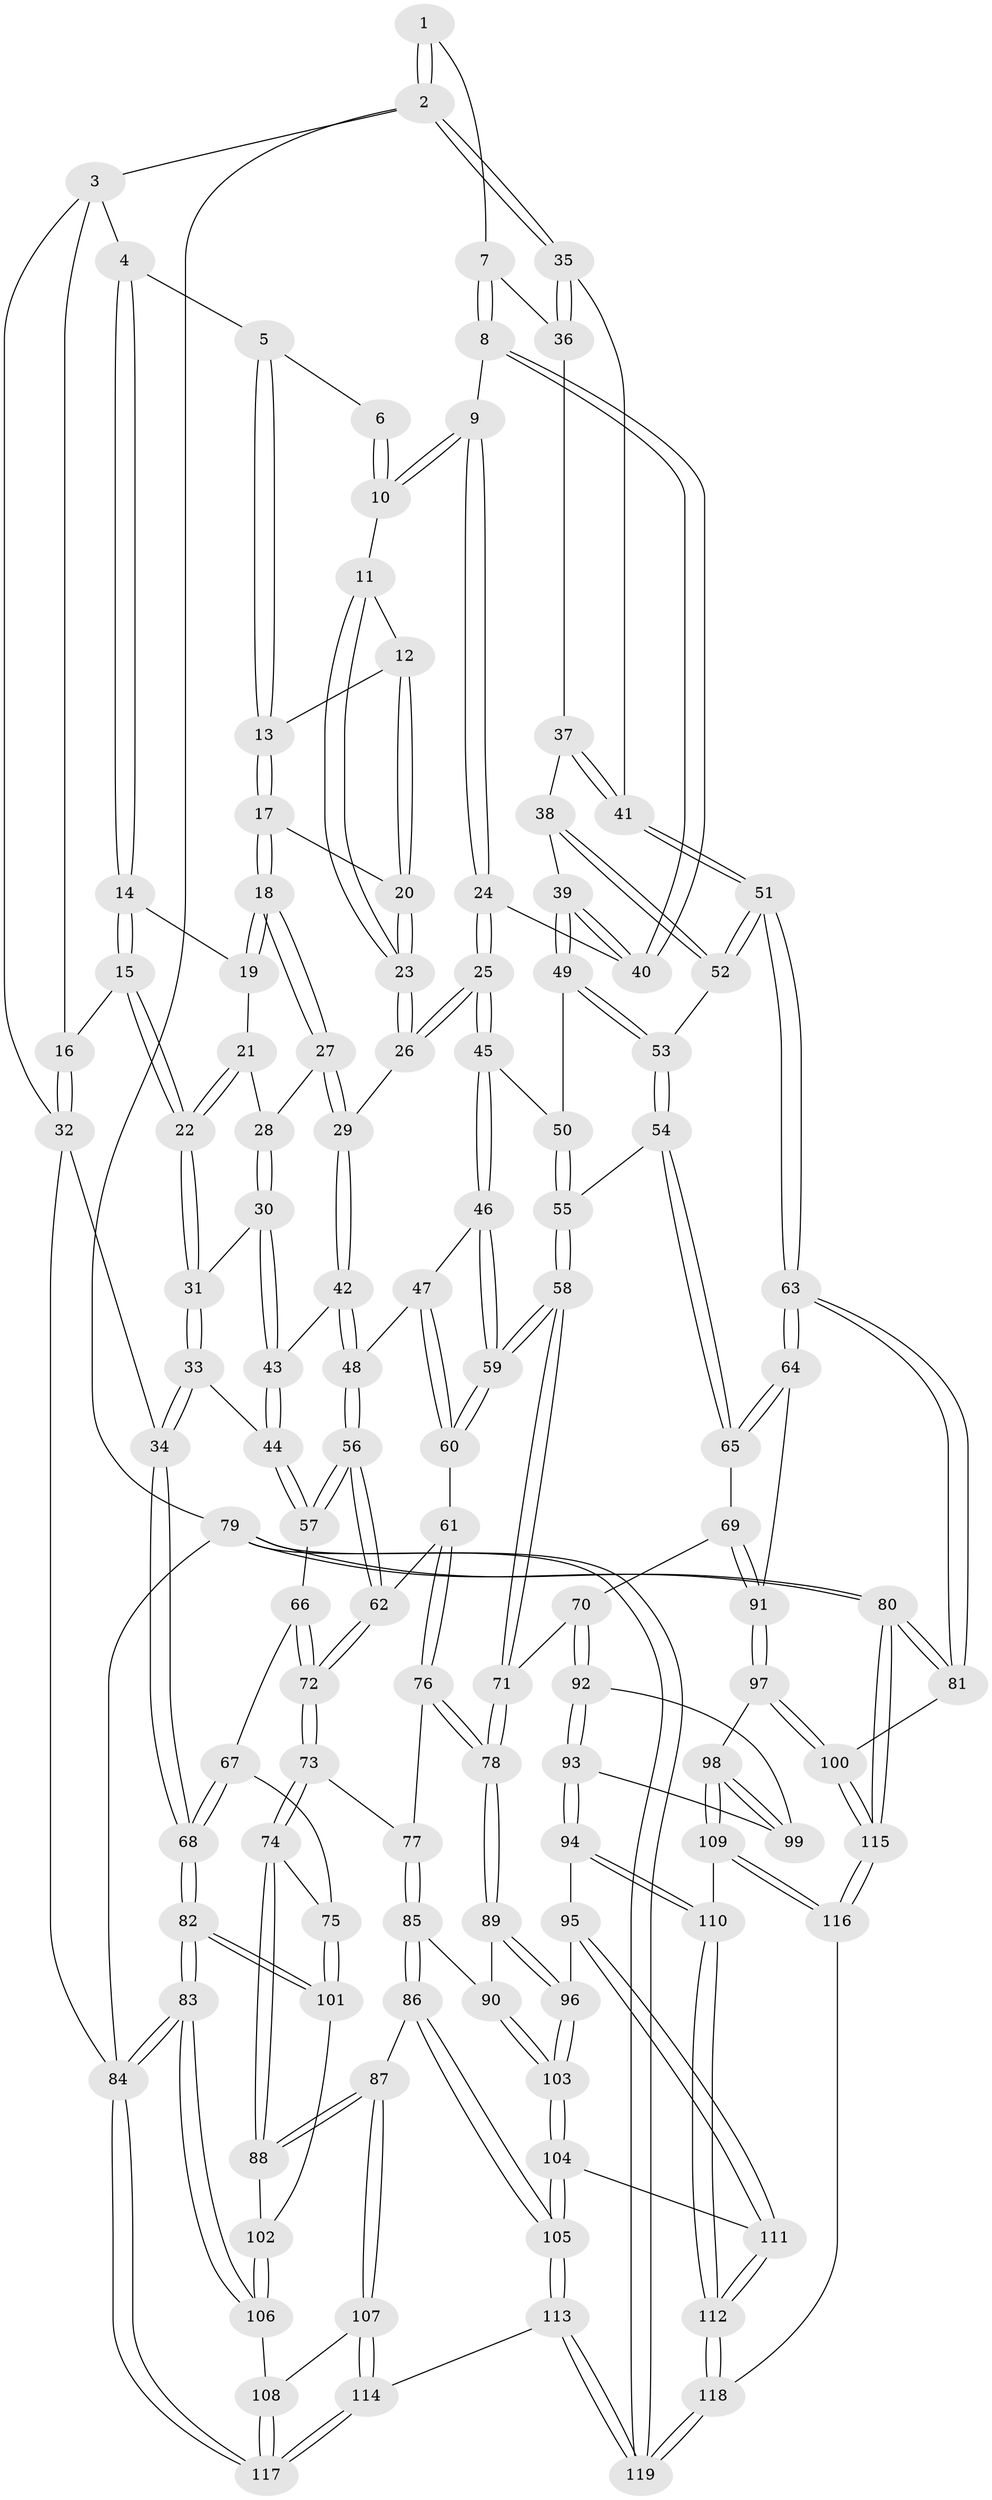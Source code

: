 // Generated by graph-tools (version 1.1) at 2025/03/03/09/25 03:03:19]
// undirected, 119 vertices, 294 edges
graph export_dot {
graph [start="1"]
  node [color=gray90,style=filled];
  1 [pos="+0.9696600649502579+0"];
  2 [pos="+1+0"];
  3 [pos="+0.0016824775973723499+0"];
  4 [pos="+0.3321985510467678+0"];
  5 [pos="+0.6582172321720491+0"];
  6 [pos="+0.7126978918297541+0"];
  7 [pos="+0.8951409512313923+0.16037518622842498"];
  8 [pos="+0.890469453718416+0.16149427933158167"];
  9 [pos="+0.8116100090695061+0.13389003126569785"];
  10 [pos="+0.7907852811771986+0.11199001252292272"];
  11 [pos="+0.7174927867950108+0.12450853432889204"];
  12 [pos="+0.6206707915078864+0.0902154483893357"];
  13 [pos="+0.608216897919348+0.06546550213324133"];
  14 [pos="+0.33304014736584364+0"];
  15 [pos="+0.16225552692008682+0.1467842183739174"];
  16 [pos="+0.09509074919329516+0.13736792148286678"];
  17 [pos="+0.4909068924614526+0.11353144551465084"];
  18 [pos="+0.42825190127715035+0.12588597613376482"];
  19 [pos="+0.37134290805617187+0"];
  20 [pos="+0.6123659235961655+0.17520783757125757"];
  21 [pos="+0.24877064232021512+0.17335576882248102"];
  22 [pos="+0.16685746674053928+0.1523522329153585"];
  23 [pos="+0.6225796903825271+0.23644151792671952"];
  24 [pos="+0.6695776537557568+0.311084005648298"];
  25 [pos="+0.6659553399302997+0.31451128482106133"];
  26 [pos="+0.6180090458451284+0.2749553600687685"];
  27 [pos="+0.4208760128443894+0.23012154276293337"];
  28 [pos="+0.2570016471812289+0.18027340251202673"];
  29 [pos="+0.42949942199335+0.26498339848865726"];
  30 [pos="+0.2403479735844704+0.3077018549012481"];
  31 [pos="+0.16982227455070908+0.19742857582188847"];
  32 [pos="+0+0.2902105889065202"];
  33 [pos="+0.0692493157811741+0.39475511162303034"];
  34 [pos="+0+0.41798151752028256"];
  35 [pos="+1+0.12598509688306989"];
  36 [pos="+0.9469737245961882+0.16776337585829842"];
  37 [pos="+0.9562345625084577+0.3075692563408339"];
  38 [pos="+0.8746164505500955+0.3642309379763255"];
  39 [pos="+0.8586546099261424+0.36236092358871685"];
  40 [pos="+0.8668489686472174+0.23728458735884153"];
  41 [pos="+1+0.4186901647579203"];
  42 [pos="+0.4178630994866075+0.2864521873773943"];
  43 [pos="+0.25638298917672403+0.35914824211594937"];
  44 [pos="+0.21549097698706837+0.4053323640015047"];
  45 [pos="+0.6833048985781807+0.3603029301976715"];
  46 [pos="+0.6497822039833293+0.427781704173867"];
  47 [pos="+0.4794278037569169+0.43076324185781967"];
  48 [pos="+0.45697945856072525+0.42335127721995675"];
  49 [pos="+0.8519873766236084+0.36658176441514884"];
  50 [pos="+0.7521724236834956+0.37679939264999457"];
  51 [pos="+1+0.5021115149954513"];
  52 [pos="+1+0.4318904979193803"];
  53 [pos="+0.866794614360854+0.47936866515742793"];
  54 [pos="+0.8593130466559453+0.518644442166942"];
  55 [pos="+0.8020211673090969+0.5158193838049232"];
  56 [pos="+0.3962408774651584+0.5311412300209691"];
  57 [pos="+0.23429443015277857+0.4418728561633887"];
  58 [pos="+0.6686659782362327+0.6076955254866343"];
  59 [pos="+0.6466943053674409+0.5745374739790816"];
  60 [pos="+0.5679058069562914+0.5633464947106378"];
  61 [pos="+0.430486026896022+0.5873360481424036"];
  62 [pos="+0.40503283161745507+0.5712749898017346"];
  63 [pos="+1+0.5954655193676774"];
  64 [pos="+1+0.6119867131566427"];
  65 [pos="+0.8785424096095583+0.5397545048053156"];
  66 [pos="+0.2226258670785661+0.546868496206175"];
  67 [pos="+0.17738539237362796+0.6080046501311368"];
  68 [pos="+0+0.5762347059413512"];
  69 [pos="+0.7811369063537743+0.6815865555780874"];
  70 [pos="+0.7280705354495137+0.67722713906076"];
  71 [pos="+0.6784404938164622+0.6522231837507889"];
  72 [pos="+0.3309406828351777+0.6270547346158545"];
  73 [pos="+0.31447698404377333+0.6592379152996878"];
  74 [pos="+0.27319277346756127+0.730634353626277"];
  75 [pos="+0.2392491514117109+0.7279829877548705"];
  76 [pos="+0.4643657240576617+0.6841255138400139"];
  77 [pos="+0.45403964031853183+0.711777020548708"];
  78 [pos="+0.6451833904037801+0.6859106819703121"];
  79 [pos="+1+1"];
  80 [pos="+1+1"];
  81 [pos="+1+0.6244560871686257"];
  82 [pos="+0+0.8149446749034757"];
  83 [pos="+0+1"];
  84 [pos="+0+1"];
  85 [pos="+0.42642653540595954+0.8012909033699543"];
  86 [pos="+0.4107203532349446+0.8103547196277119"];
  87 [pos="+0.3693187718559257+0.8222558114549476"];
  88 [pos="+0.3412429874743304+0.7992226239744048"];
  89 [pos="+0.6433595327594184+0.6900863500301513"];
  90 [pos="+0.5076537341809696+0.8109066598773712"];
  91 [pos="+0.8715540791026521+0.718576542514991"];
  92 [pos="+0.744915677424724+0.795215843319917"];
  93 [pos="+0.7036724628635191+0.8691859540364271"];
  94 [pos="+0.6999014023850545+0.8731010524540753"];
  95 [pos="+0.6981435466764536+0.8726918870215491"];
  96 [pos="+0.6407627610185403+0.8488802100736638"];
  97 [pos="+0.8812953949315792+0.8575225139334787"];
  98 [pos="+0.8565825617938659+0.864147110095306"];
  99 [pos="+0.8202857548744632+0.8500716581497488"];
  100 [pos="+0.8816441166497532+0.8577608915044213"];
  101 [pos="+0.13405531263957995+0.7850391474803751"];
  102 [pos="+0.19966625748309785+0.875716171986643"];
  103 [pos="+0.579892001732984+0.8841857531802171"];
  104 [pos="+0.5719528214727825+0.9300847019263395"];
  105 [pos="+0.5293212775235044+0.9806384174134823"];
  106 [pos="+0.21852344695540676+0.9258823091697705"];
  107 [pos="+0.36244285274780225+0.8468870660666373"];
  108 [pos="+0.23328624117127636+0.9295293194247234"];
  109 [pos="+0.7814867817786367+0.9340603949905899"];
  110 [pos="+0.7050209989645648+0.8822929770626867"];
  111 [pos="+0.6351056193814514+0.9535064425598846"];
  112 [pos="+0.6828113559641977+0.9874492506795709"];
  113 [pos="+0.43008115930754737+1"];
  114 [pos="+0.4170580329605866+1"];
  115 [pos="+1+1"];
  116 [pos="+0.7779308698565351+0.9627472670630224"];
  117 [pos="+0.39889739857987955+1"];
  118 [pos="+0.7229130837261372+1"];
  119 [pos="+0.7160962709592545+1"];
  1 -- 2;
  1 -- 2;
  1 -- 7;
  2 -- 3;
  2 -- 35;
  2 -- 35;
  2 -- 79;
  3 -- 4;
  3 -- 16;
  3 -- 32;
  4 -- 5;
  4 -- 14;
  4 -- 14;
  5 -- 6;
  5 -- 13;
  5 -- 13;
  6 -- 10;
  6 -- 10;
  7 -- 8;
  7 -- 8;
  7 -- 36;
  8 -- 9;
  8 -- 40;
  8 -- 40;
  9 -- 10;
  9 -- 10;
  9 -- 24;
  9 -- 24;
  10 -- 11;
  11 -- 12;
  11 -- 23;
  11 -- 23;
  12 -- 13;
  12 -- 20;
  12 -- 20;
  13 -- 17;
  13 -- 17;
  14 -- 15;
  14 -- 15;
  14 -- 19;
  15 -- 16;
  15 -- 22;
  15 -- 22;
  16 -- 32;
  16 -- 32;
  17 -- 18;
  17 -- 18;
  17 -- 20;
  18 -- 19;
  18 -- 19;
  18 -- 27;
  18 -- 27;
  19 -- 21;
  20 -- 23;
  20 -- 23;
  21 -- 22;
  21 -- 22;
  21 -- 28;
  22 -- 31;
  22 -- 31;
  23 -- 26;
  23 -- 26;
  24 -- 25;
  24 -- 25;
  24 -- 40;
  25 -- 26;
  25 -- 26;
  25 -- 45;
  25 -- 45;
  26 -- 29;
  27 -- 28;
  27 -- 29;
  27 -- 29;
  28 -- 30;
  28 -- 30;
  29 -- 42;
  29 -- 42;
  30 -- 31;
  30 -- 43;
  30 -- 43;
  31 -- 33;
  31 -- 33;
  32 -- 34;
  32 -- 84;
  33 -- 34;
  33 -- 34;
  33 -- 44;
  34 -- 68;
  34 -- 68;
  35 -- 36;
  35 -- 36;
  35 -- 41;
  36 -- 37;
  37 -- 38;
  37 -- 41;
  37 -- 41;
  38 -- 39;
  38 -- 52;
  38 -- 52;
  39 -- 40;
  39 -- 40;
  39 -- 49;
  39 -- 49;
  41 -- 51;
  41 -- 51;
  42 -- 43;
  42 -- 48;
  42 -- 48;
  43 -- 44;
  43 -- 44;
  44 -- 57;
  44 -- 57;
  45 -- 46;
  45 -- 46;
  45 -- 50;
  46 -- 47;
  46 -- 59;
  46 -- 59;
  47 -- 48;
  47 -- 60;
  47 -- 60;
  48 -- 56;
  48 -- 56;
  49 -- 50;
  49 -- 53;
  49 -- 53;
  50 -- 55;
  50 -- 55;
  51 -- 52;
  51 -- 52;
  51 -- 63;
  51 -- 63;
  52 -- 53;
  53 -- 54;
  53 -- 54;
  54 -- 55;
  54 -- 65;
  54 -- 65;
  55 -- 58;
  55 -- 58;
  56 -- 57;
  56 -- 57;
  56 -- 62;
  56 -- 62;
  57 -- 66;
  58 -- 59;
  58 -- 59;
  58 -- 71;
  58 -- 71;
  59 -- 60;
  59 -- 60;
  60 -- 61;
  61 -- 62;
  61 -- 76;
  61 -- 76;
  62 -- 72;
  62 -- 72;
  63 -- 64;
  63 -- 64;
  63 -- 81;
  63 -- 81;
  64 -- 65;
  64 -- 65;
  64 -- 91;
  65 -- 69;
  66 -- 67;
  66 -- 72;
  66 -- 72;
  67 -- 68;
  67 -- 68;
  67 -- 75;
  68 -- 82;
  68 -- 82;
  69 -- 70;
  69 -- 91;
  69 -- 91;
  70 -- 71;
  70 -- 92;
  70 -- 92;
  71 -- 78;
  71 -- 78;
  72 -- 73;
  72 -- 73;
  73 -- 74;
  73 -- 74;
  73 -- 77;
  74 -- 75;
  74 -- 88;
  74 -- 88;
  75 -- 101;
  75 -- 101;
  76 -- 77;
  76 -- 78;
  76 -- 78;
  77 -- 85;
  77 -- 85;
  78 -- 89;
  78 -- 89;
  79 -- 80;
  79 -- 80;
  79 -- 119;
  79 -- 119;
  79 -- 84;
  80 -- 81;
  80 -- 81;
  80 -- 115;
  80 -- 115;
  81 -- 100;
  82 -- 83;
  82 -- 83;
  82 -- 101;
  82 -- 101;
  83 -- 84;
  83 -- 84;
  83 -- 106;
  83 -- 106;
  84 -- 117;
  84 -- 117;
  85 -- 86;
  85 -- 86;
  85 -- 90;
  86 -- 87;
  86 -- 105;
  86 -- 105;
  87 -- 88;
  87 -- 88;
  87 -- 107;
  87 -- 107;
  88 -- 102;
  89 -- 90;
  89 -- 96;
  89 -- 96;
  90 -- 103;
  90 -- 103;
  91 -- 97;
  91 -- 97;
  92 -- 93;
  92 -- 93;
  92 -- 99;
  93 -- 94;
  93 -- 94;
  93 -- 99;
  94 -- 95;
  94 -- 110;
  94 -- 110;
  95 -- 96;
  95 -- 111;
  95 -- 111;
  96 -- 103;
  96 -- 103;
  97 -- 98;
  97 -- 100;
  97 -- 100;
  98 -- 99;
  98 -- 99;
  98 -- 109;
  98 -- 109;
  100 -- 115;
  100 -- 115;
  101 -- 102;
  102 -- 106;
  102 -- 106;
  103 -- 104;
  103 -- 104;
  104 -- 105;
  104 -- 105;
  104 -- 111;
  105 -- 113;
  105 -- 113;
  106 -- 108;
  107 -- 108;
  107 -- 114;
  107 -- 114;
  108 -- 117;
  108 -- 117;
  109 -- 110;
  109 -- 116;
  109 -- 116;
  110 -- 112;
  110 -- 112;
  111 -- 112;
  111 -- 112;
  112 -- 118;
  112 -- 118;
  113 -- 114;
  113 -- 119;
  113 -- 119;
  114 -- 117;
  114 -- 117;
  115 -- 116;
  115 -- 116;
  116 -- 118;
  118 -- 119;
  118 -- 119;
}
